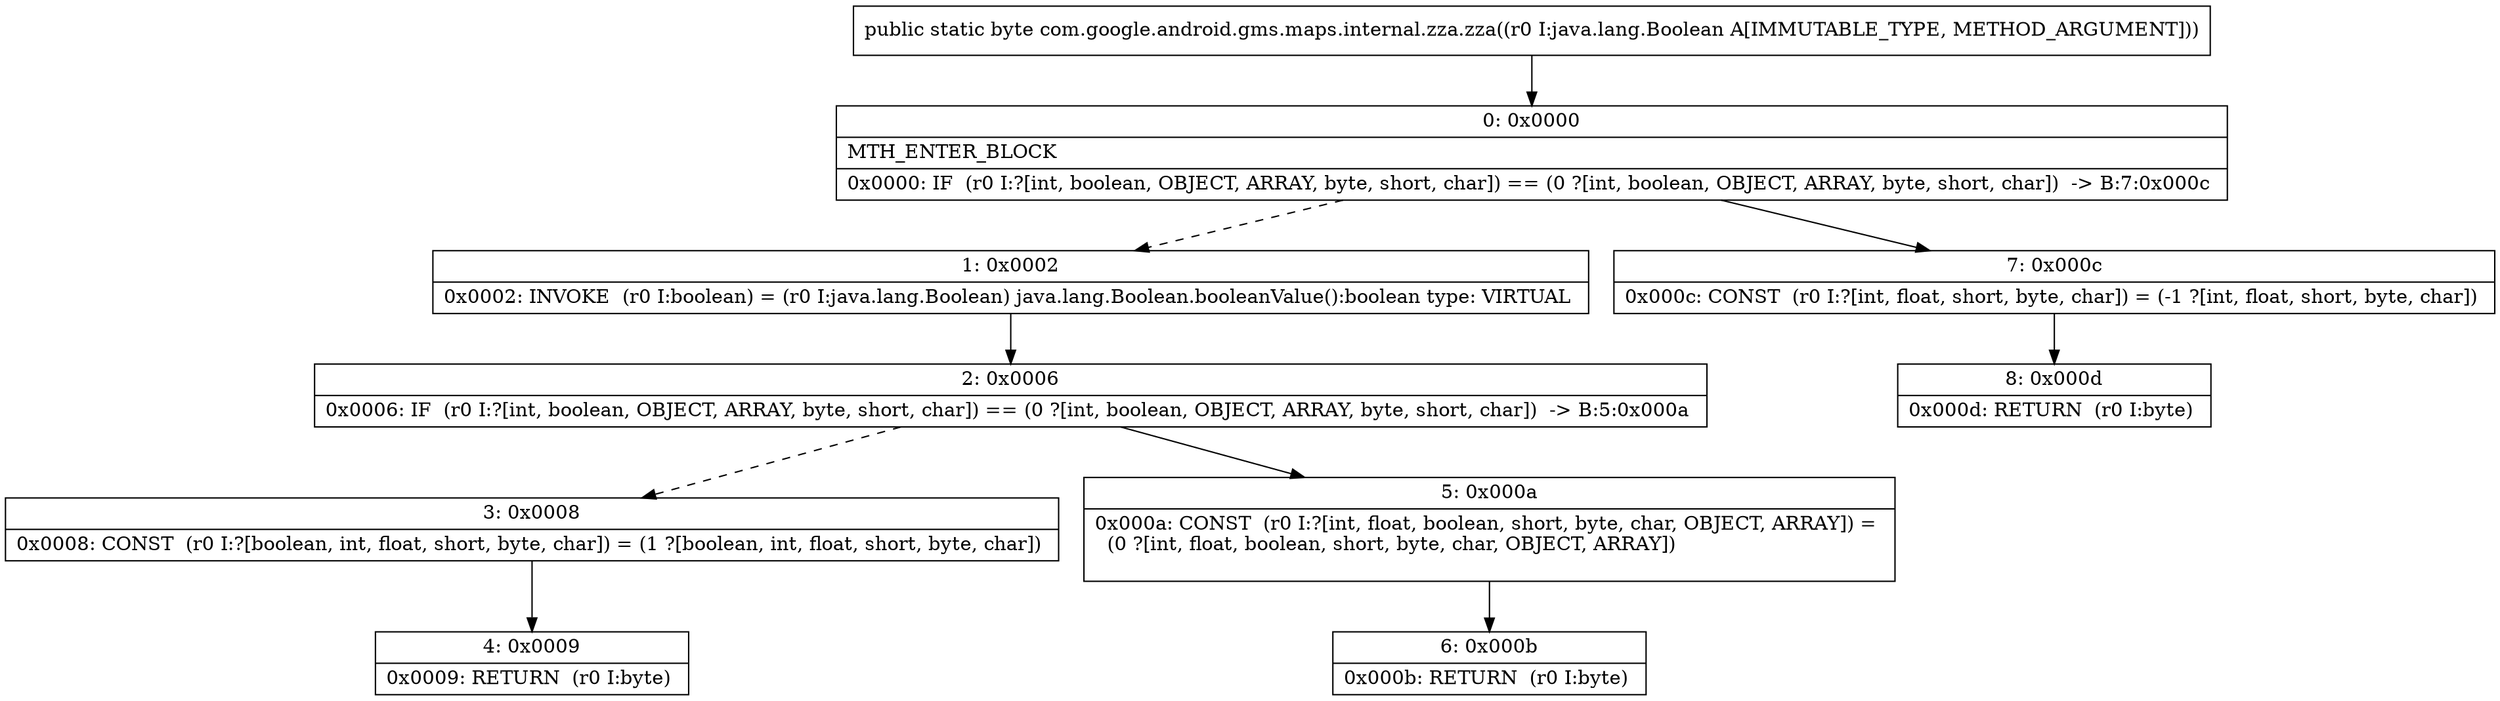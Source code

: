 digraph "CFG forcom.google.android.gms.maps.internal.zza.zza(Ljava\/lang\/Boolean;)B" {
Node_0 [shape=record,label="{0\:\ 0x0000|MTH_ENTER_BLOCK\l|0x0000: IF  (r0 I:?[int, boolean, OBJECT, ARRAY, byte, short, char]) == (0 ?[int, boolean, OBJECT, ARRAY, byte, short, char])  \-\> B:7:0x000c \l}"];
Node_1 [shape=record,label="{1\:\ 0x0002|0x0002: INVOKE  (r0 I:boolean) = (r0 I:java.lang.Boolean) java.lang.Boolean.booleanValue():boolean type: VIRTUAL \l}"];
Node_2 [shape=record,label="{2\:\ 0x0006|0x0006: IF  (r0 I:?[int, boolean, OBJECT, ARRAY, byte, short, char]) == (0 ?[int, boolean, OBJECT, ARRAY, byte, short, char])  \-\> B:5:0x000a \l}"];
Node_3 [shape=record,label="{3\:\ 0x0008|0x0008: CONST  (r0 I:?[boolean, int, float, short, byte, char]) = (1 ?[boolean, int, float, short, byte, char]) \l}"];
Node_4 [shape=record,label="{4\:\ 0x0009|0x0009: RETURN  (r0 I:byte) \l}"];
Node_5 [shape=record,label="{5\:\ 0x000a|0x000a: CONST  (r0 I:?[int, float, boolean, short, byte, char, OBJECT, ARRAY]) = \l  (0 ?[int, float, boolean, short, byte, char, OBJECT, ARRAY])\l \l}"];
Node_6 [shape=record,label="{6\:\ 0x000b|0x000b: RETURN  (r0 I:byte) \l}"];
Node_7 [shape=record,label="{7\:\ 0x000c|0x000c: CONST  (r0 I:?[int, float, short, byte, char]) = (\-1 ?[int, float, short, byte, char]) \l}"];
Node_8 [shape=record,label="{8\:\ 0x000d|0x000d: RETURN  (r0 I:byte) \l}"];
MethodNode[shape=record,label="{public static byte com.google.android.gms.maps.internal.zza.zza((r0 I:java.lang.Boolean A[IMMUTABLE_TYPE, METHOD_ARGUMENT])) }"];
MethodNode -> Node_0;
Node_0 -> Node_1[style=dashed];
Node_0 -> Node_7;
Node_1 -> Node_2;
Node_2 -> Node_3[style=dashed];
Node_2 -> Node_5;
Node_3 -> Node_4;
Node_5 -> Node_6;
Node_7 -> Node_8;
}

